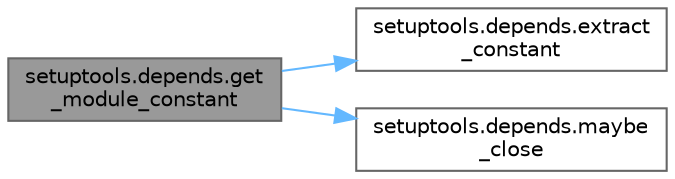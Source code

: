 digraph "setuptools.depends.get_module_constant"
{
 // LATEX_PDF_SIZE
  bgcolor="transparent";
  edge [fontname=Helvetica,fontsize=10,labelfontname=Helvetica,labelfontsize=10];
  node [fontname=Helvetica,fontsize=10,shape=box,height=0.2,width=0.4];
  rankdir="LR";
  Node1 [id="Node000001",label="setuptools.depends.get\l_module_constant",height=0.2,width=0.4,color="gray40", fillcolor="grey60", style="filled", fontcolor="black",tooltip=" "];
  Node1 -> Node2 [id="edge1_Node000001_Node000002",color="steelblue1",style="solid",tooltip=" "];
  Node2 [id="Node000002",label="setuptools.depends.extract\l_constant",height=0.2,width=0.4,color="grey40", fillcolor="white", style="filled",URL="$namespacesetuptools_1_1depends.html#a18d2927b4189aa61aa67e37a135728a4",tooltip=" "];
  Node1 -> Node3 [id="edge2_Node000001_Node000003",color="steelblue1",style="solid",tooltip=" "];
  Node3 [id="Node000003",label="setuptools.depends.maybe\l_close",height=0.2,width=0.4,color="grey40", fillcolor="white", style="filled",URL="$namespacesetuptools_1_1depends.html#a66f40277e32966193be2f2daa0e3e51e",tooltip=" "];
}
